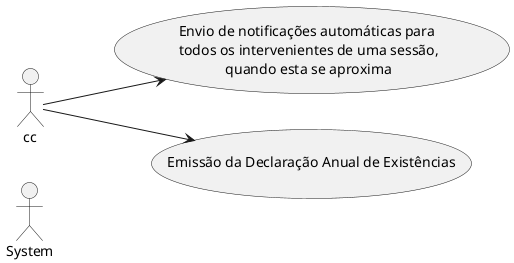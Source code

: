 @startuml UseCaseDiagram

left to right direction

:System: as sys

(Envio de notificações automáticas para \ntodos os intervenientes de uma sessão,\nquando esta se aproxima) as uc1
(Emissão da Declaração Anual de Existências) as uc2

cc --> uc1
cc --> uc2


@enduml